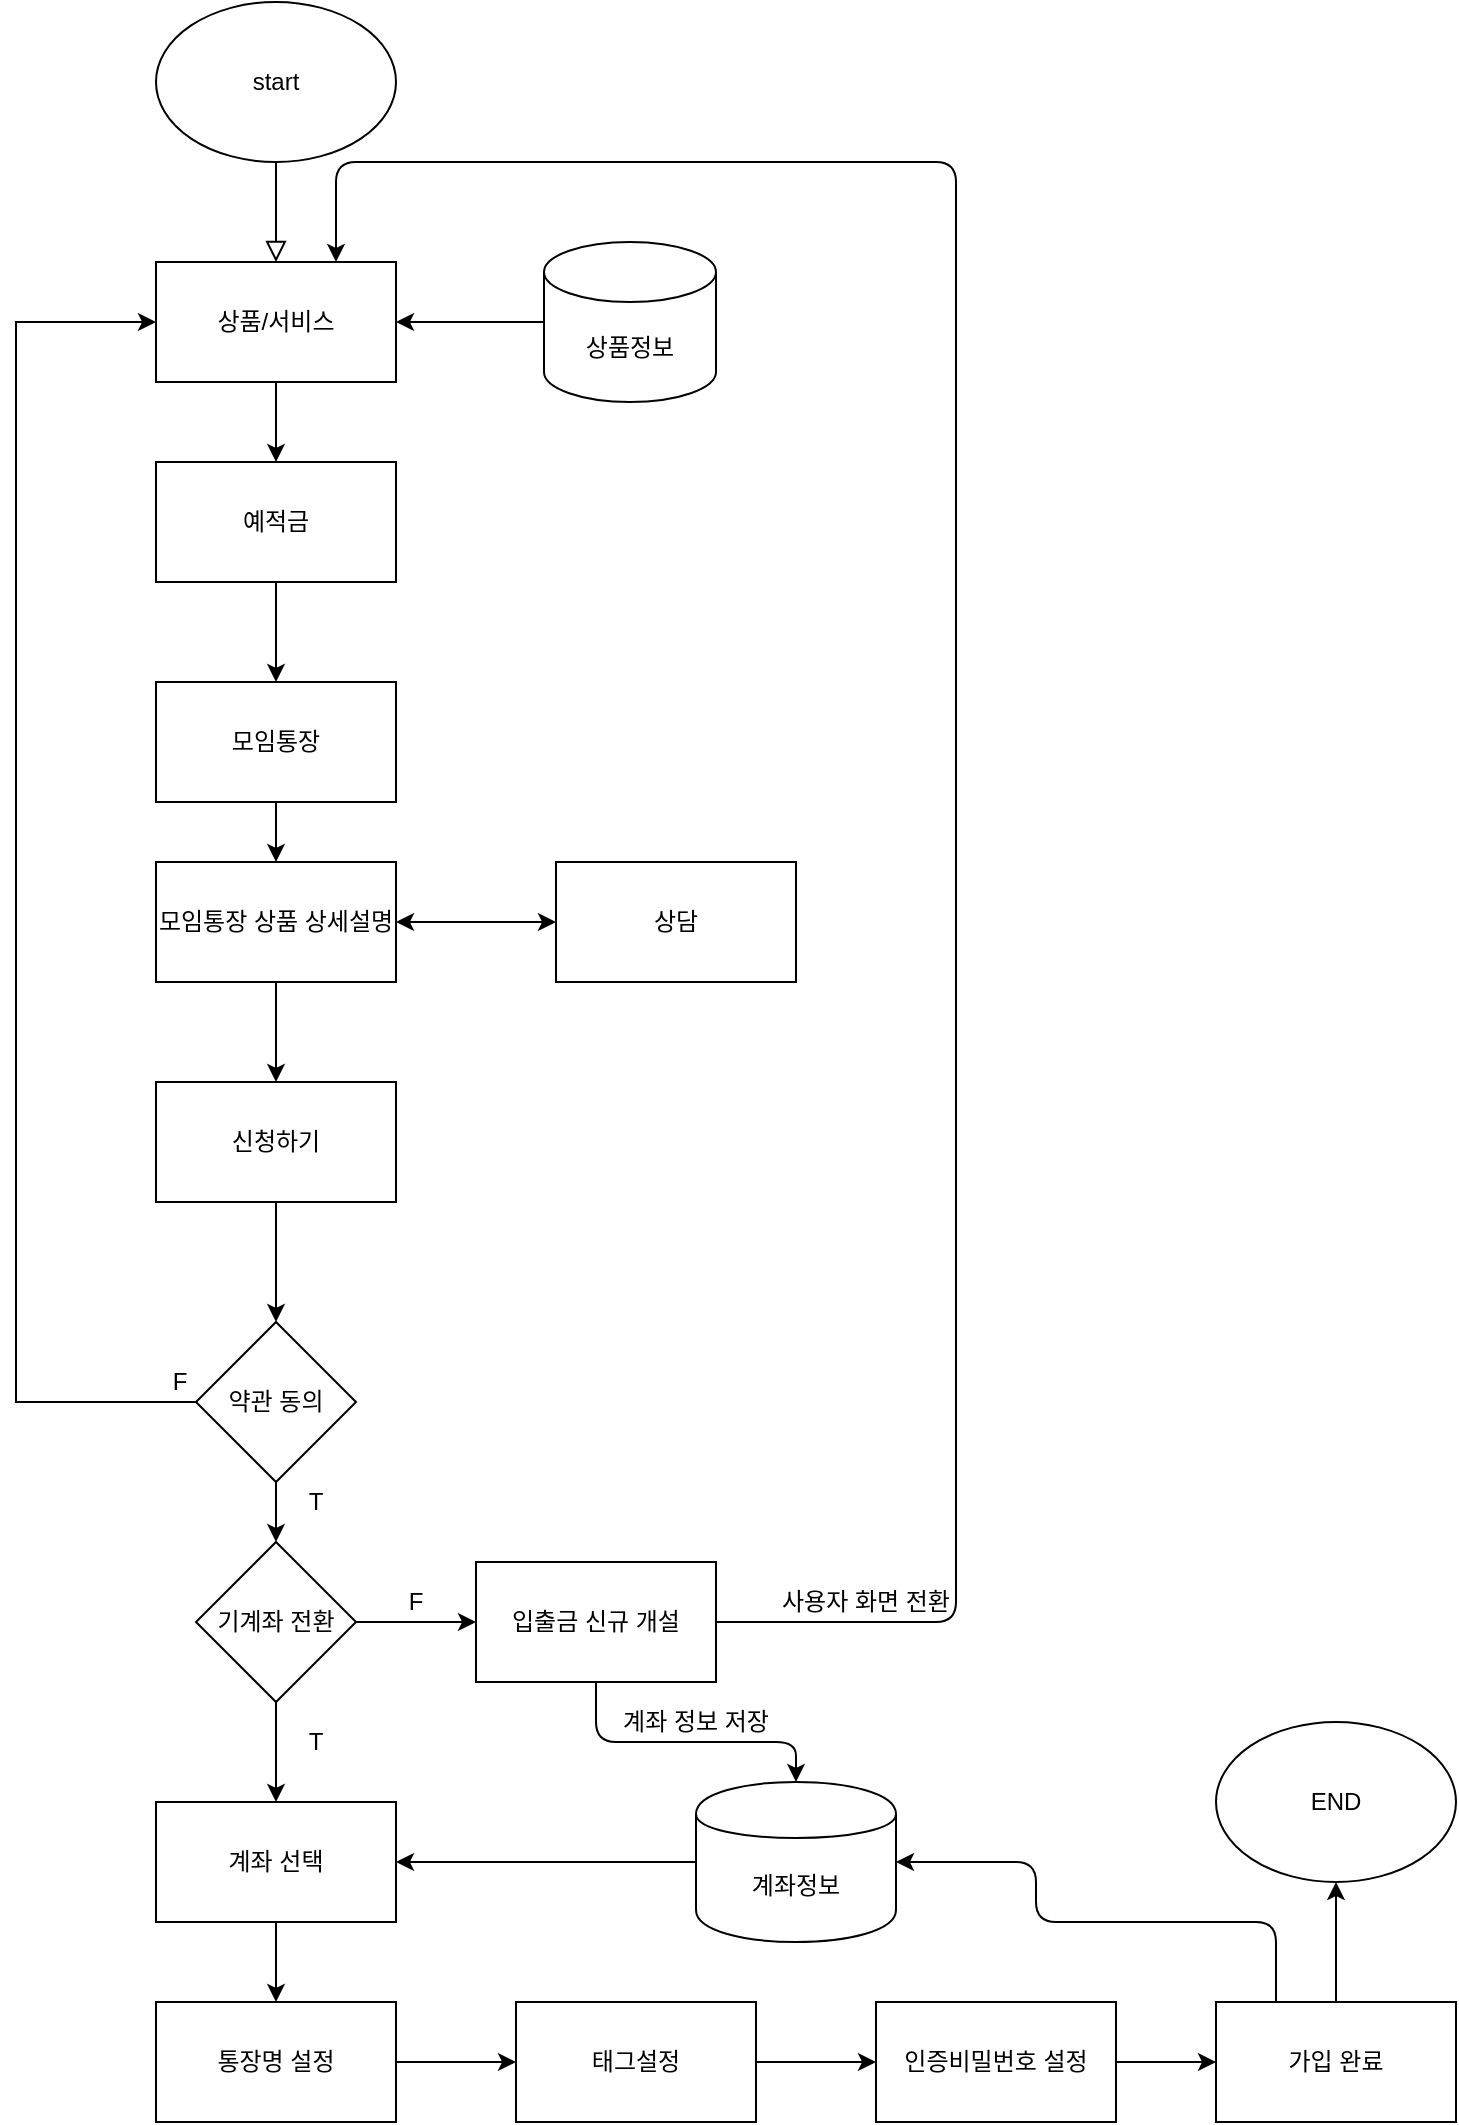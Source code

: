 <mxfile version="14.2.9" type="github">
  <diagram id="C5RBs43oDa-KdzZeNtuy" name="Page-1">
    <mxGraphModel dx="946" dy="645" grid="1" gridSize="10" guides="1" tooltips="1" connect="1" arrows="1" fold="1" page="1" pageScale="1" pageWidth="827" pageHeight="1169" math="0" shadow="0">
      <root>
        <mxCell id="WIyWlLk6GJQsqaUBKTNV-0" />
        <mxCell id="WIyWlLk6GJQsqaUBKTNV-1" parent="WIyWlLk6GJQsqaUBKTNV-0" />
        <mxCell id="WIyWlLk6GJQsqaUBKTNV-2" value="" style="rounded=0;html=1;jettySize=auto;orthogonalLoop=1;fontSize=11;endArrow=block;endFill=0;endSize=8;strokeWidth=1;shadow=0;labelBackgroundColor=none;edgeStyle=orthogonalEdgeStyle;" parent="WIyWlLk6GJQsqaUBKTNV-1" edge="1">
          <mxGeometry relative="1" as="geometry">
            <mxPoint x="220" y="120" as="sourcePoint" />
            <mxPoint x="220" y="170" as="targetPoint" />
          </mxGeometry>
        </mxCell>
        <mxCell id="9XtXNr3HmL1UTl5cixnm-0" value="상품/서비스" style="rounded=0;whiteSpace=wrap;html=1;" vertex="1" parent="WIyWlLk6GJQsqaUBKTNV-1">
          <mxGeometry x="160" y="170" width="120" height="60" as="geometry" />
        </mxCell>
        <mxCell id="9XtXNr3HmL1UTl5cixnm-31" value="" style="edgeStyle=orthogonalEdgeStyle;rounded=0;orthogonalLoop=1;jettySize=auto;html=1;" edge="1" parent="WIyWlLk6GJQsqaUBKTNV-1" source="9XtXNr3HmL1UTl5cixnm-1" target="9XtXNr3HmL1UTl5cixnm-7">
          <mxGeometry relative="1" as="geometry" />
        </mxCell>
        <mxCell id="9XtXNr3HmL1UTl5cixnm-1" value="예적금" style="rounded=0;whiteSpace=wrap;html=1;" vertex="1" parent="WIyWlLk6GJQsqaUBKTNV-1">
          <mxGeometry x="160" y="270" width="120" height="60" as="geometry" />
        </mxCell>
        <mxCell id="9XtXNr3HmL1UTl5cixnm-2" value="start" style="ellipse;whiteSpace=wrap;html=1;" vertex="1" parent="WIyWlLk6GJQsqaUBKTNV-1">
          <mxGeometry x="160" y="40" width="120" height="80" as="geometry" />
        </mxCell>
        <mxCell id="9XtXNr3HmL1UTl5cixnm-32" value="" style="edgeStyle=orthogonalEdgeStyle;rounded=0;orthogonalLoop=1;jettySize=auto;html=1;" edge="1" parent="WIyWlLk6GJQsqaUBKTNV-1" source="9XtXNr3HmL1UTl5cixnm-7" target="9XtXNr3HmL1UTl5cixnm-8">
          <mxGeometry relative="1" as="geometry" />
        </mxCell>
        <mxCell id="9XtXNr3HmL1UTl5cixnm-7" value="모임통장" style="rounded=0;whiteSpace=wrap;html=1;" vertex="1" parent="WIyWlLk6GJQsqaUBKTNV-1">
          <mxGeometry x="160" y="380" width="120" height="60" as="geometry" />
        </mxCell>
        <mxCell id="9XtXNr3HmL1UTl5cixnm-35" value="" style="edgeStyle=orthogonalEdgeStyle;rounded=0;orthogonalLoop=1;jettySize=auto;html=1;" edge="1" parent="WIyWlLk6GJQsqaUBKTNV-1" source="9XtXNr3HmL1UTl5cixnm-8">
          <mxGeometry relative="1" as="geometry">
            <mxPoint x="220" y="580" as="targetPoint" />
          </mxGeometry>
        </mxCell>
        <mxCell id="9XtXNr3HmL1UTl5cixnm-8" value="모임통장 상품 상세설명" style="rounded=0;whiteSpace=wrap;html=1;" vertex="1" parent="WIyWlLk6GJQsqaUBKTNV-1">
          <mxGeometry x="160" y="470" width="120" height="60" as="geometry" />
        </mxCell>
        <mxCell id="9XtXNr3HmL1UTl5cixnm-59" value="" style="edgeStyle=orthogonalEdgeStyle;rounded=0;orthogonalLoop=1;jettySize=auto;html=1;entryX=0.5;entryY=0;entryDx=0;entryDy=0;" edge="1" parent="WIyWlLk6GJQsqaUBKTNV-1">
          <mxGeometry relative="1" as="geometry">
            <mxPoint x="220" y="760" as="sourcePoint" />
            <mxPoint x="220" y="810" as="targetPoint" />
          </mxGeometry>
        </mxCell>
        <mxCell id="9XtXNr3HmL1UTl5cixnm-61" value="" style="edgeStyle=orthogonalEdgeStyle;rounded=0;orthogonalLoop=1;jettySize=auto;html=1;" edge="1" parent="WIyWlLk6GJQsqaUBKTNV-1" source="9XtXNr3HmL1UTl5cixnm-14" target="9XtXNr3HmL1UTl5cixnm-15">
          <mxGeometry relative="1" as="geometry" />
        </mxCell>
        <mxCell id="9XtXNr3HmL1UTl5cixnm-14" value="통장명 설정" style="rounded=0;whiteSpace=wrap;html=1;" vertex="1" parent="WIyWlLk6GJQsqaUBKTNV-1">
          <mxGeometry x="160" y="1040" width="120" height="60" as="geometry" />
        </mxCell>
        <mxCell id="9XtXNr3HmL1UTl5cixnm-62" value="" style="edgeStyle=orthogonalEdgeStyle;rounded=0;orthogonalLoop=1;jettySize=auto;html=1;" edge="1" parent="WIyWlLk6GJQsqaUBKTNV-1" source="9XtXNr3HmL1UTl5cixnm-15" target="9XtXNr3HmL1UTl5cixnm-16">
          <mxGeometry relative="1" as="geometry" />
        </mxCell>
        <mxCell id="9XtXNr3HmL1UTl5cixnm-15" value="태그설정" style="rounded=0;whiteSpace=wrap;html=1;" vertex="1" parent="WIyWlLk6GJQsqaUBKTNV-1">
          <mxGeometry x="340" y="1040" width="120" height="60" as="geometry" />
        </mxCell>
        <mxCell id="9XtXNr3HmL1UTl5cixnm-63" value="" style="edgeStyle=orthogonalEdgeStyle;rounded=0;orthogonalLoop=1;jettySize=auto;html=1;" edge="1" parent="WIyWlLk6GJQsqaUBKTNV-1" source="9XtXNr3HmL1UTl5cixnm-16" target="9XtXNr3HmL1UTl5cixnm-18">
          <mxGeometry relative="1" as="geometry" />
        </mxCell>
        <mxCell id="9XtXNr3HmL1UTl5cixnm-16" value="인증비밀번호 설정" style="rounded=0;whiteSpace=wrap;html=1;" vertex="1" parent="WIyWlLk6GJQsqaUBKTNV-1">
          <mxGeometry x="520" y="1040" width="120" height="60" as="geometry" />
        </mxCell>
        <mxCell id="9XtXNr3HmL1UTl5cixnm-18" value="가입 완료" style="rounded=0;whiteSpace=wrap;html=1;" vertex="1" parent="WIyWlLk6GJQsqaUBKTNV-1">
          <mxGeometry x="690" y="1040" width="120" height="60" as="geometry" />
        </mxCell>
        <mxCell id="9XtXNr3HmL1UTl5cixnm-28" value="" style="endArrow=classic;html=1;exitX=0.5;exitY=1;exitDx=0;exitDy=0;entryX=0.5;entryY=0;entryDx=0;entryDy=0;" edge="1" parent="WIyWlLk6GJQsqaUBKTNV-1" source="9XtXNr3HmL1UTl5cixnm-0" target="9XtXNr3HmL1UTl5cixnm-1">
          <mxGeometry width="50" height="50" relative="1" as="geometry">
            <mxPoint x="320" y="420" as="sourcePoint" />
            <mxPoint x="370" y="370" as="targetPoint" />
          </mxGeometry>
        </mxCell>
        <mxCell id="9XtXNr3HmL1UTl5cixnm-41" value="" style="edgeStyle=orthogonalEdgeStyle;rounded=0;orthogonalLoop=1;jettySize=auto;html=1;entryX=0.5;entryY=0;entryDx=0;entryDy=0;exitX=0.5;exitY=1;exitDx=0;exitDy=0;" edge="1" parent="WIyWlLk6GJQsqaUBKTNV-1" source="9XtXNr3HmL1UTl5cixnm-87">
          <mxGeometry relative="1" as="geometry">
            <mxPoint x="220" y="660" as="sourcePoint" />
            <mxPoint x="220" y="700" as="targetPoint" />
          </mxGeometry>
        </mxCell>
        <mxCell id="9XtXNr3HmL1UTl5cixnm-39" value="상담" style="whiteSpace=wrap;html=1;rounded=0;" vertex="1" parent="WIyWlLk6GJQsqaUBKTNV-1">
          <mxGeometry x="360" y="470" width="120" height="60" as="geometry" />
        </mxCell>
        <mxCell id="9XtXNr3HmL1UTl5cixnm-48" value="입출금 신규 개설" style="whiteSpace=wrap;html=1;" vertex="1" parent="WIyWlLk6GJQsqaUBKTNV-1">
          <mxGeometry x="320" y="820" width="120" height="60" as="geometry" />
        </mxCell>
        <mxCell id="9XtXNr3HmL1UTl5cixnm-55" value="" style="edgeStyle=orthogonalEdgeStyle;rounded=0;orthogonalLoop=1;jettySize=auto;html=1;" edge="1" parent="WIyWlLk6GJQsqaUBKTNV-1" source="9XtXNr3HmL1UTl5cixnm-53">
          <mxGeometry relative="1" as="geometry">
            <mxPoint x="320" y="850" as="targetPoint" />
          </mxGeometry>
        </mxCell>
        <mxCell id="9XtXNr3HmL1UTl5cixnm-53" value="기계좌 전환" style="rhombus;whiteSpace=wrap;html=1;" vertex="1" parent="WIyWlLk6GJQsqaUBKTNV-1">
          <mxGeometry x="180" y="810" width="80" height="80" as="geometry" />
        </mxCell>
        <mxCell id="9XtXNr3HmL1UTl5cixnm-56" value="F" style="text;html=1;strokeColor=none;fillColor=none;align=center;verticalAlign=middle;whiteSpace=wrap;rounded=0;" vertex="1" parent="WIyWlLk6GJQsqaUBKTNV-1">
          <mxGeometry x="270" y="830" width="40" height="20" as="geometry" />
        </mxCell>
        <mxCell id="9XtXNr3HmL1UTl5cixnm-58" value="" style="endArrow=classic;html=1;exitX=1;exitY=0.5;exitDx=0;exitDy=0;entryX=0.75;entryY=0;entryDx=0;entryDy=0;" edge="1" parent="WIyWlLk6GJQsqaUBKTNV-1" source="9XtXNr3HmL1UTl5cixnm-48" target="9XtXNr3HmL1UTl5cixnm-0">
          <mxGeometry width="50" height="50" relative="1" as="geometry">
            <mxPoint x="360" y="710" as="sourcePoint" />
            <mxPoint x="280" y="130" as="targetPoint" />
            <Array as="points">
              <mxPoint x="560" y="850" />
              <mxPoint x="560" y="120" />
              <mxPoint x="250" y="120" />
            </Array>
          </mxGeometry>
        </mxCell>
        <mxCell id="9XtXNr3HmL1UTl5cixnm-74" value="" style="edgeStyle=orthogonalEdgeStyle;rounded=0;orthogonalLoop=1;jettySize=auto;html=1;entryX=0;entryY=0.5;entryDx=0;entryDy=0;" edge="1" parent="WIyWlLk6GJQsqaUBKTNV-1" source="9XtXNr3HmL1UTl5cixnm-60" target="9XtXNr3HmL1UTl5cixnm-0">
          <mxGeometry relative="1" as="geometry">
            <mxPoint x="80" y="200" as="targetPoint" />
            <Array as="points">
              <mxPoint x="90" y="740" />
              <mxPoint x="90" y="200" />
            </Array>
          </mxGeometry>
        </mxCell>
        <mxCell id="9XtXNr3HmL1UTl5cixnm-60" value="약관 동의" style="rhombus;whiteSpace=wrap;html=1;" vertex="1" parent="WIyWlLk6GJQsqaUBKTNV-1">
          <mxGeometry x="180" y="700" width="80" height="80" as="geometry" />
        </mxCell>
        <mxCell id="9XtXNr3HmL1UTl5cixnm-67" value="" style="edgeStyle=orthogonalEdgeStyle;rounded=0;orthogonalLoop=1;jettySize=auto;html=1;exitX=0.5;exitY=0;exitDx=0;exitDy=0;" edge="1" parent="WIyWlLk6GJQsqaUBKTNV-1" source="9XtXNr3HmL1UTl5cixnm-18" target="9XtXNr3HmL1UTl5cixnm-66">
          <mxGeometry relative="1" as="geometry">
            <mxPoint x="750" y="890" as="sourcePoint" />
          </mxGeometry>
        </mxCell>
        <mxCell id="9XtXNr3HmL1UTl5cixnm-66" value="END" style="ellipse;whiteSpace=wrap;html=1;rounded=0;" vertex="1" parent="WIyWlLk6GJQsqaUBKTNV-1">
          <mxGeometry x="690" y="900" width="120" height="80" as="geometry" />
        </mxCell>
        <mxCell id="9XtXNr3HmL1UTl5cixnm-70" value="계좌정보" style="shape=cylinder;whiteSpace=wrap;html=1;boundedLbl=1;backgroundOutline=1;" vertex="1" parent="WIyWlLk6GJQsqaUBKTNV-1">
          <mxGeometry x="430" y="930" width="100" height="80" as="geometry" />
        </mxCell>
        <mxCell id="9XtXNr3HmL1UTl5cixnm-76" value="T" style="text;html=1;strokeColor=none;fillColor=none;align=center;verticalAlign=middle;whiteSpace=wrap;rounded=0;" vertex="1" parent="WIyWlLk6GJQsqaUBKTNV-1">
          <mxGeometry x="220" y="900" width="40" height="20" as="geometry" />
        </mxCell>
        <mxCell id="9XtXNr3HmL1UTl5cixnm-77" value="T" style="text;html=1;strokeColor=none;fillColor=none;align=center;verticalAlign=middle;whiteSpace=wrap;rounded=0;" vertex="1" parent="WIyWlLk6GJQsqaUBKTNV-1">
          <mxGeometry x="220" y="780" width="40" height="20" as="geometry" />
        </mxCell>
        <mxCell id="9XtXNr3HmL1UTl5cixnm-78" value="F" style="text;html=1;strokeColor=none;fillColor=none;align=center;verticalAlign=middle;whiteSpace=wrap;rounded=0;" vertex="1" parent="WIyWlLk6GJQsqaUBKTNV-1">
          <mxGeometry x="152" y="720" width="40" height="20" as="geometry" />
        </mxCell>
        <mxCell id="9XtXNr3HmL1UTl5cixnm-80" value="" style="edgeStyle=orthogonalEdgeStyle;rounded=0;orthogonalLoop=1;jettySize=auto;html=1;" edge="1" parent="WIyWlLk6GJQsqaUBKTNV-1" source="9XtXNr3HmL1UTl5cixnm-79" target="9XtXNr3HmL1UTl5cixnm-0">
          <mxGeometry relative="1" as="geometry" />
        </mxCell>
        <mxCell id="9XtXNr3HmL1UTl5cixnm-79" value="상품정보" style="shape=cylinder3;whiteSpace=wrap;html=1;boundedLbl=1;backgroundOutline=1;size=15;" vertex="1" parent="WIyWlLk6GJQsqaUBKTNV-1">
          <mxGeometry x="354" y="160" width="86" height="80" as="geometry" />
        </mxCell>
        <mxCell id="9XtXNr3HmL1UTl5cixnm-82" value="" style="endArrow=classic;html=1;exitX=0.5;exitY=1;exitDx=0;exitDy=0;" edge="1" parent="WIyWlLk6GJQsqaUBKTNV-1" source="9XtXNr3HmL1UTl5cixnm-53">
          <mxGeometry width="50" height="50" relative="1" as="geometry">
            <mxPoint x="400" y="760" as="sourcePoint" />
            <mxPoint x="220" y="940" as="targetPoint" />
          </mxGeometry>
        </mxCell>
        <mxCell id="9XtXNr3HmL1UTl5cixnm-85" value="" style="edgeStyle=orthogonalEdgeStyle;rounded=0;orthogonalLoop=1;jettySize=auto;html=1;" edge="1" parent="WIyWlLk6GJQsqaUBKTNV-1" source="9XtXNr3HmL1UTl5cixnm-83" target="9XtXNr3HmL1UTl5cixnm-14">
          <mxGeometry relative="1" as="geometry" />
        </mxCell>
        <mxCell id="9XtXNr3HmL1UTl5cixnm-83" value="계좌 선택" style="rounded=0;whiteSpace=wrap;html=1;" vertex="1" parent="WIyWlLk6GJQsqaUBKTNV-1">
          <mxGeometry x="160" y="940" width="120" height="60" as="geometry" />
        </mxCell>
        <mxCell id="9XtXNr3HmL1UTl5cixnm-84" value="" style="endArrow=classic;html=1;exitX=0;exitY=0.5;exitDx=0;exitDy=0;entryX=1;entryY=0.5;entryDx=0;entryDy=0;" edge="1" parent="WIyWlLk6GJQsqaUBKTNV-1" source="9XtXNr3HmL1UTl5cixnm-70" target="9XtXNr3HmL1UTl5cixnm-83">
          <mxGeometry width="50" height="50" relative="1" as="geometry">
            <mxPoint x="400" y="830" as="sourcePoint" />
            <mxPoint x="450" y="780" as="targetPoint" />
          </mxGeometry>
        </mxCell>
        <mxCell id="9XtXNr3HmL1UTl5cixnm-86" value="" style="endArrow=classic;html=1;exitX=0.25;exitY=0;exitDx=0;exitDy=0;entryX=1;entryY=0.5;entryDx=0;entryDy=0;" edge="1" parent="WIyWlLk6GJQsqaUBKTNV-1" source="9XtXNr3HmL1UTl5cixnm-18" target="9XtXNr3HmL1UTl5cixnm-70">
          <mxGeometry width="50" height="50" relative="1" as="geometry">
            <mxPoint x="390" y="970" as="sourcePoint" />
            <mxPoint x="440" y="920" as="targetPoint" />
            <Array as="points">
              <mxPoint x="720" y="1000" />
              <mxPoint x="600" y="1000" />
              <mxPoint x="600" y="970" />
            </Array>
          </mxGeometry>
        </mxCell>
        <mxCell id="9XtXNr3HmL1UTl5cixnm-87" value="신청하기" style="rounded=0;whiteSpace=wrap;html=1;" vertex="1" parent="WIyWlLk6GJQsqaUBKTNV-1">
          <mxGeometry x="160" y="580" width="120" height="60" as="geometry" />
        </mxCell>
        <mxCell id="9XtXNr3HmL1UTl5cixnm-88" value="" style="endArrow=classic;html=1;entryX=0.5;entryY=0;entryDx=0;entryDy=0;exitX=0.5;exitY=1;exitDx=0;exitDy=0;" edge="1" parent="WIyWlLk6GJQsqaUBKTNV-1" source="9XtXNr3HmL1UTl5cixnm-48" target="9XtXNr3HmL1UTl5cixnm-70">
          <mxGeometry width="50" height="50" relative="1" as="geometry">
            <mxPoint x="390" y="870" as="sourcePoint" />
            <mxPoint x="440" y="820" as="targetPoint" />
            <Array as="points">
              <mxPoint x="380" y="910" />
              <mxPoint x="480" y="910" />
            </Array>
          </mxGeometry>
        </mxCell>
        <mxCell id="9XtXNr3HmL1UTl5cixnm-89" value="계좌 정보 저장" style="text;html=1;strokeColor=none;fillColor=none;align=center;verticalAlign=middle;whiteSpace=wrap;rounded=0;" vertex="1" parent="WIyWlLk6GJQsqaUBKTNV-1">
          <mxGeometry x="390" y="890" width="80" height="20" as="geometry" />
        </mxCell>
        <mxCell id="9XtXNr3HmL1UTl5cixnm-91" value="사용자 화면 전환" style="text;html=1;strokeColor=none;fillColor=none;align=center;verticalAlign=middle;whiteSpace=wrap;rounded=0;" vertex="1" parent="WIyWlLk6GJQsqaUBKTNV-1">
          <mxGeometry x="470" y="830" width="90" height="20" as="geometry" />
        </mxCell>
        <mxCell id="9XtXNr3HmL1UTl5cixnm-95" value="" style="endArrow=classic;startArrow=classic;html=1;exitX=1;exitY=0.5;exitDx=0;exitDy=0;" edge="1" parent="WIyWlLk6GJQsqaUBKTNV-1" source="9XtXNr3HmL1UTl5cixnm-8">
          <mxGeometry width="50" height="50" relative="1" as="geometry">
            <mxPoint x="380" y="550" as="sourcePoint" />
            <mxPoint x="360" y="500" as="targetPoint" />
          </mxGeometry>
        </mxCell>
      </root>
    </mxGraphModel>
  </diagram>
</mxfile>
